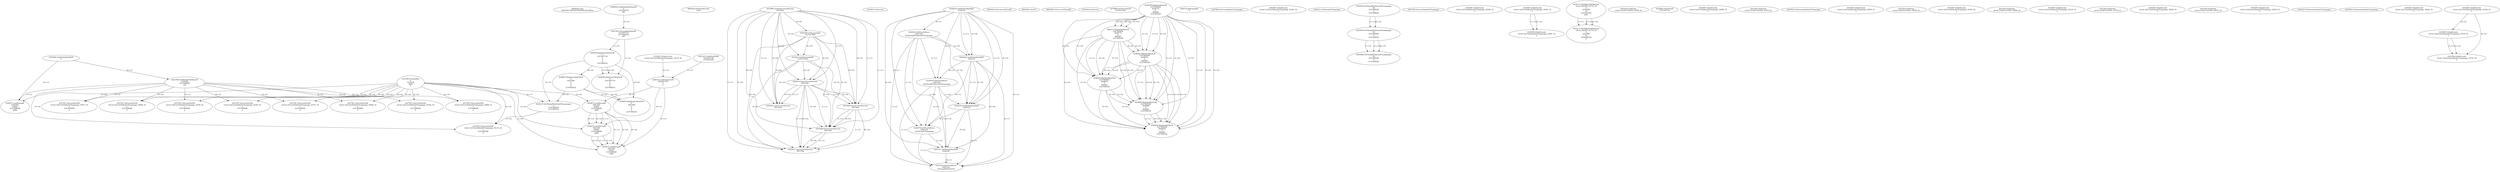 // Global SCDG with merge call
digraph {
	0 [label="6850628.main
000352b73d5c8b7d5eb0dfecd2c3042a"]
	1 [label="4254480.GetModuleHandleW
0"]
	2 [label="6844434.SetThreadLocale
1024"]
	3 [label="4243965.InitializeCriticalSection
6917004"]
	4 [label="4243979.GetVersion
"]
	5 [label="4244018.GetModuleHandleW
4244120"]
	6 [label="4244024.GetProcAddress
9441320
GetThreadPreferredUILanguages"]
	5 -> 6 [label="(0-->1)"]
	7 [label="4244044.GetModuleHandleW
4244120"]
	5 -> 7 [label="(1-->1)"]
	5 -> 7 [label="(0-->0)"]
	6 -> 7 [label="(1-->0)"]
	8 [label="4244050.GetProcAddress
9441320
SetThreadPreferredUILanguages"]
	5 -> 8 [label="(0-->1)"]
	6 -> 8 [label="(1-->1)"]
	7 -> 8 [label="(0-->1)"]
	9 [label="4244070.GetModuleHandleW
4244120"]
	5 -> 9 [label="(1-->1)"]
	7 -> 9 [label="(1-->1)"]
	5 -> 9 [label="(0-->0)"]
	6 -> 9 [label="(1-->0)"]
	7 -> 9 [label="(0-->0)"]
	8 -> 9 [label="(1-->0)"]
	10 [label="4244076.GetProcAddress
9441320
GetThreadUILanguage"]
	5 -> 10 [label="(0-->1)"]
	6 -> 10 [label="(1-->1)"]
	7 -> 10 [label="(0-->1)"]
	8 -> 10 [label="(1-->1)"]
	9 -> 10 [label="(0-->1)"]
	11 [label="4250188.GetSystemInfo
2147417660"]
	3 -> 11 [label="(0-->0)"]
	12 [label="6844540.GetCommandLineW
"]
	13 [label="4214413.GetStartupInfoW
2147417624"]
	3 -> 13 [label="(0-->0)"]
	11 -> 13 [label="(0-->0)"]
	14 [label="6844560.GetACP
"]
	15 [label="6844580.GetCurrentThreadId
"]
	16 [label="4250204.GetVersion
"]
	17 [label="4276690.GetVersionExW
2147417420"]
	18 [label="4243306.GetModuleFileNameW
4194304
2147408904
522"]
	1 -> 18 [label="(0-->1)"]
	19 [label="4248064.GetModuleFileNameW
0
2147408370
261"]
	20 [label="4215383.VirtualAlloc
0
1310704
4096
4"]
	21 [label="4246338.RegOpenKeyExW
2147483649
4246772
0
983065
2147408236"]
	22 [label="4245741.GetModuleHandleW
4246160"]
	5 -> 22 [label="(0-->0)"]
	6 -> 22 [label="(1-->0)"]
	7 -> 22 [label="(0-->0)"]
	8 -> 22 [label="(1-->0)"]
	9 -> 22 [label="(0-->0)"]
	10 -> 22 [label="(1-->0)"]
	23 [label="4245758.GetProcAddress
9441320
GetLongPathNameW"]
	5 -> 23 [label="(0-->1)"]
	6 -> 23 [label="(1-->1)"]
	7 -> 23 [label="(0-->1)"]
	8 -> 23 [label="(1-->1)"]
	9 -> 23 [label="(0-->1)"]
	10 -> 23 [label="(1-->1)"]
	22 -> 23 [label="(0-->1)"]
	24 [label="4245785.GetLongPathNameW
2147407710
2147406542
261"]
	19 -> 24 [label="(3-->3)"]
	25 [label="4246556.RegQueryValueExW
0
2147407710
0
0
0
2147408232"]
	24 -> 25 [label="(1-->2)"]
	26 [label="4246635.RegQueryValueExW
0
4247000
0
0
0
2147408232"]
	25 -> 26 [label="(6-->6)"]
	27 [label="4246722.RegCloseKey
0"]
	28 [label="4247883.GetUserDefaultUILanguage
"]
	29 [label="4245418.EnterCriticalSection
6917004"]
	3 -> 29 [label="(1-->1)"]
	3 -> 29 [label="(0-->0)"]
	11 -> 29 [label="(0-->0)"]
	13 -> 29 [label="(0-->0)"]
	30 [label="4245469.LeaveCriticalSection
6917004"]
	3 -> 30 [label="(1-->1)"]
	29 -> 30 [label="(1-->1)"]
	3 -> 30 [label="(0-->0)"]
	11 -> 30 [label="(0-->0)"]
	13 -> 30 [label="(0-->0)"]
	29 -> 30 [label="(0-->0)"]
	31 [label="4245487.IsValidLocale
retval_GetUserDefaultUILanguage_33344_32
2"]
	32 [label="4245121.GetThreadUILanguage
"]
	33 [label="4245059.GetThreadPreferredUILanguages
56
2147408200
0
2147408244"]
	34 [label="4245215.SetThreadPreferredUILanguages
4
2147408220
2147408232"]
	20 -> 34 [label="(4-->1)"]
	25 -> 34 [label="(6-->3)"]
	26 -> 34 [label="(6-->3)"]
	35 [label="4245059.GetThreadPreferredUILanguages
56
2147408200
0
2147408240"]
	33 -> 35 [label="(1-->1)"]
	33 -> 35 [label="(2-->2)"]
	36 [label="4245580.EnterCriticalSection
6917004"]
	3 -> 36 [label="(1-->1)"]
	29 -> 36 [label="(1-->1)"]
	30 -> 36 [label="(1-->1)"]
	3 -> 36 [label="(0-->0)"]
	11 -> 36 [label="(0-->0)"]
	13 -> 36 [label="(0-->0)"]
	29 -> 36 [label="(0-->0)"]
	30 -> 36 [label="(0-->0)"]
	37 [label="4245621.LeaveCriticalSection
6917004"]
	3 -> 37 [label="(1-->1)"]
	29 -> 37 [label="(1-->1)"]
	30 -> 37 [label="(1-->1)"]
	36 -> 37 [label="(1-->1)"]
	3 -> 37 [label="(0-->0)"]
	11 -> 37 [label="(0-->0)"]
	13 -> 37 [label="(0-->0)"]
	29 -> 37 [label="(0-->0)"]
	30 -> 37 [label="(0-->0)"]
	36 -> 37 [label="(0-->0)"]
	38 [label="4247558.GetUserDefaultUILanguage
"]
	39 [label="4247567.GetLocaleInfoW
retval_GetUserDefaultUILanguage_34123_32
3
2147408268
4"]
	18 -> 39 [label="(0-->2)"]
	20 -> 39 [label="(4-->4)"]
	34 -> 39 [label="(1-->4)"]
	40 [label="4245487.IsValidLocale
retval_GetUserDefaultUILanguage_34289_32
2"]
	41 [label="4246372.RegOpenKeyExW
2147483650
4246772
0
983065
2147408236"]
	21 -> 41 [label="(2-->2)"]
	21 -> 41 [label="(4-->4)"]
	21 -> 41 [label="(5-->5)"]
	42 [label="4246599.RegQueryValueExW
0
2147407710
0
0
0
2147408232"]
	24 -> 42 [label="(1-->2)"]
	25 -> 42 [label="(2-->2)"]
	25 -> 42 [label="(6-->6)"]
	43 [label="4245487.IsValidLocale
retval_GetUserDefaultUILanguage_32941_32
2"]
	44 [label="4250171.MultiByteToWideChar
retval_GetACP_32774_32
0
4243560
16
2147403704
2047"]
	45 [label="4250171.MultiByteToWideChar
retval_GetACP_32774_32
0
4243560
16
3224282764
17"]
	44 -> 45 [label="(1-->1)"]
	44 -> 45 [label="(3-->3)"]
	44 -> 45 [label="(4-->4)"]
	46 [label="4246676.RegQueryValueExW
0
4247000
0
0
0
2147408232"]
	26 -> 46 [label="(2-->2)"]
	25 -> 46 [label="(6-->6)"]
	26 -> 46 [label="(6-->6)"]
	47 [label="4245487.IsValidLocale
retval_GetUserDefaultUILanguage_33218_32
2"]
	48 [label="4247567.GetLocaleInfoW
retval_GetUserDefaultUILanguage_33457_32
3
2147408268
4"]
	18 -> 48 [label="(0-->2)"]
	20 -> 48 [label="(4-->4)"]
	49 [label="4247247.FindFirstFileW
3224341740
2147407640"]
	50 [label="4247263.FindClose
retval_FindFirstFileW_33539_32"]
	51 [label="4248145.LoadLibraryExW
3224341740
0
2"]
	49 -> 51 [label="(1-->1)"]
	47 -> 51 [label="(2-->3)"]
	52 [label="4250073.LoadStringW
9441340
65485
2147409468
4096"]
	51 -> 52 [label="(0-->1)"]
	20 -> 52 [label="(3-->4)"]
	53 [label="4250073.LoadStringW
9441340
65484
2147409468
4096"]
	51 -> 53 [label="(0-->1)"]
	52 -> 53 [label="(1-->1)"]
	52 -> 53 [label="(3-->3)"]
	20 -> 53 [label="(3-->4)"]
	52 -> 53 [label="(4-->4)"]
	54 [label="4246402.RegOpenKeyExW
2147483649
4246832
0
983065
2147408236"]
	21 -> 54 [label="(1-->1)"]
	21 -> 54 [label="(4-->4)"]
	41 -> 54 [label="(4-->4)"]
	21 -> 54 [label="(5-->5)"]
	41 -> 54 [label="(5-->5)"]
	55 [label="4246432.RegOpenKeyExW
2147483650
4246832
0
983065
2147408236"]
	41 -> 55 [label="(1-->1)"]
	54 -> 55 [label="(2-->2)"]
	21 -> 55 [label="(4-->4)"]
	41 -> 55 [label="(4-->4)"]
	54 -> 55 [label="(4-->4)"]
	21 -> 55 [label="(5-->5)"]
	41 -> 55 [label="(5-->5)"]
	54 -> 55 [label="(5-->5)"]
	56 [label="4246462.RegOpenKeyExW
2147483649
4246884
0
983065
2147408236"]
	21 -> 56 [label="(1-->1)"]
	54 -> 56 [label="(1-->1)"]
	21 -> 56 [label="(4-->4)"]
	41 -> 56 [label="(4-->4)"]
	54 -> 56 [label="(4-->4)"]
	55 -> 56 [label="(4-->4)"]
	21 -> 56 [label="(5-->5)"]
	41 -> 56 [label="(5-->5)"]
	54 -> 56 [label="(5-->5)"]
	55 -> 56 [label="(5-->5)"]
	57 [label="4246492.RegOpenKeyExW
2147483649
4246936
0
983065
2147408236"]
	21 -> 57 [label="(1-->1)"]
	54 -> 57 [label="(1-->1)"]
	56 -> 57 [label="(1-->1)"]
	21 -> 57 [label="(4-->4)"]
	41 -> 57 [label="(4-->4)"]
	54 -> 57 [label="(4-->4)"]
	55 -> 57 [label="(4-->4)"]
	56 -> 57 [label="(4-->4)"]
	21 -> 57 [label="(5-->5)"]
	41 -> 57 [label="(5-->5)"]
	54 -> 57 [label="(5-->5)"]
	55 -> 57 [label="(5-->5)"]
	56 -> 57 [label="(5-->5)"]
	58 [label="4245683.CharNextW
2147407716"]
	59 [label="4245487.IsValidLocale
retval_GetUserDefaultUILanguage_32899_32
2"]
	60 [label="4247567.GetLocaleInfoW
retval_GetUserDefaultUILanguage_33184_32
3
2147408268
4"]
	18 -> 60 [label="(0-->2)"]
	20 -> 60 [label="(4-->4)"]
	61 [label="4247263.FindClose
retval_FindFirstFileW_33454_32"]
	62 [label="4245454.LeaveCriticalSection
6917004"]
	3 -> 62 [label="(1-->1)"]
	29 -> 62 [label="(1-->1)"]
	3 -> 62 [label="(0-->0)"]
	11 -> 62 [label="(0-->0)"]
	13 -> 62 [label="(0-->0)"]
	29 -> 62 [label="(0-->0)"]
	63 [label="4247923.GetSystemDefaultUILanguage
"]
	64 [label="4247567.GetLocaleInfoW
retval_GetUserDefaultUILanguage_33305_32
3
2147408268
4"]
	18 -> 64 [label="(0-->2)"]
	20 -> 64 [label="(4-->4)"]
	65 [label="4250073.LoadStringW
4194304
65485
2147409468
4096"]
	1 -> 65 [label="(0-->1)"]
	18 -> 65 [label="(1-->1)"]
	20 -> 65 [label="(3-->4)"]
	66 [label="4245487.IsValidLocale
retval_GetUserDefaultUILanguage_32900_32
2"]
	67 [label="4247567.GetLocaleInfoW
retval_GetUserDefaultUILanguage_33648_32
3
2147408268
4"]
	18 -> 67 [label="(0-->2)"]
	20 -> 67 [label="(4-->4)"]
	68 [label="4247263.FindClose
retval_FindFirstFileW_33654_32"]
	69 [label="4245487.IsValidLocale
retval_GetUserDefaultUILanguage_33435_32
2"]
	70 [label="4245088.GetThreadPreferredUILanguages
56
2147408200
0
2147408240"]
	35 -> 70 [label="(1-->1)"]
	35 -> 70 [label="(2-->2)"]
	35 -> 70 [label="(4-->4)"]
	71 [label="4247567.GetLocaleInfoW
retval_GetUserDefaultUILanguage_33804_32
3
2147408268
4"]
	18 -> 71 [label="(0-->2)"]
	20 -> 71 [label="(4-->4)"]
	72 [label="4247263.FindClose
retval_FindFirstFileW_33900_32"]
	73 [label="4245487.IsValidLocale
retval_GetUserDefaultUILanguage_33214_32
2"]
	74 [label="4247567.GetLocaleInfoW
retval_GetUserDefaultUILanguage_33751_32
3
2147408268
4"]
	18 -> 74 [label="(0-->2)"]
	20 -> 74 [label="(4-->4)"]
	75 [label="4247263.FindClose
retval_FindFirstFileW_33754_32"]
	76 [label="4245487.IsValidLocale
retval_GetUserDefaultUILanguage_32859_32
2"]
	77 [label="4247567.GetLocaleInfoW
retval_GetUserDefaultUILanguage_33868_32
3
2147408268
4"]
	18 -> 77 [label="(0-->2)"]
	20 -> 77 [label="(4-->4)"]
	78 [label="4247263.FindClose
retval_FindFirstFileW_34015_32"]
	79 [label="4247567.GetLocaleInfoW
retval_GetUserDefaultUILanguage_33342_32
3
2147408268
4"]
	18 -> 79 [label="(0-->2)"]
	20 -> 79 [label="(4-->4)"]
	80 [label="4245487.IsValidLocale
retval_GetSystemDefaultUILanguage_33260_32
2"]
	81 [label="4244766.IsValidLocale
retval_GetUserDefaultUILanguage_32941_32
2"]
	43 -> 81 [label="(1-->1)"]
	43 -> 81 [label="(2-->2)"]
	82 [label="4245525.GetSystemDefaultUILanguage
"]
	83 [label="4245552.GetSystemDefaultUILanguage
"]
	84 [label="4245487.IsValidLocale
retval_GetUserDefaultUILanguage_33645_32
2"]
	85 [label="4245487.IsValidLocale
retval_GetUserDefaultUILanguage_33169_32
2"]
	86 [label="4245487.IsValidLocale
retval_GetSystemDefaultUILanguage_33725_32
2"]
	85 -> 86 [label="(2-->2)"]
	87 [label="4250073.LoadStringW
9441340
65483
2147409468
4096"]
	51 -> 87 [label="(0-->1)"]
	52 -> 87 [label="(1-->1)"]
	53 -> 87 [label="(1-->1)"]
	52 -> 87 [label="(3-->3)"]
	53 -> 87 [label="(3-->3)"]
	20 -> 87 [label="(3-->4)"]
	52 -> 87 [label="(4-->4)"]
	53 -> 87 [label="(4-->4)"]
	88 [label="4244766.IsValidLocale
retval_GetSystemDefaultUILanguage_33725_32
2"]
	86 -> 88 [label="(1-->1)"]
	85 -> 88 [label="(2-->2)"]
	86 -> 88 [label="(2-->2)"]
}
